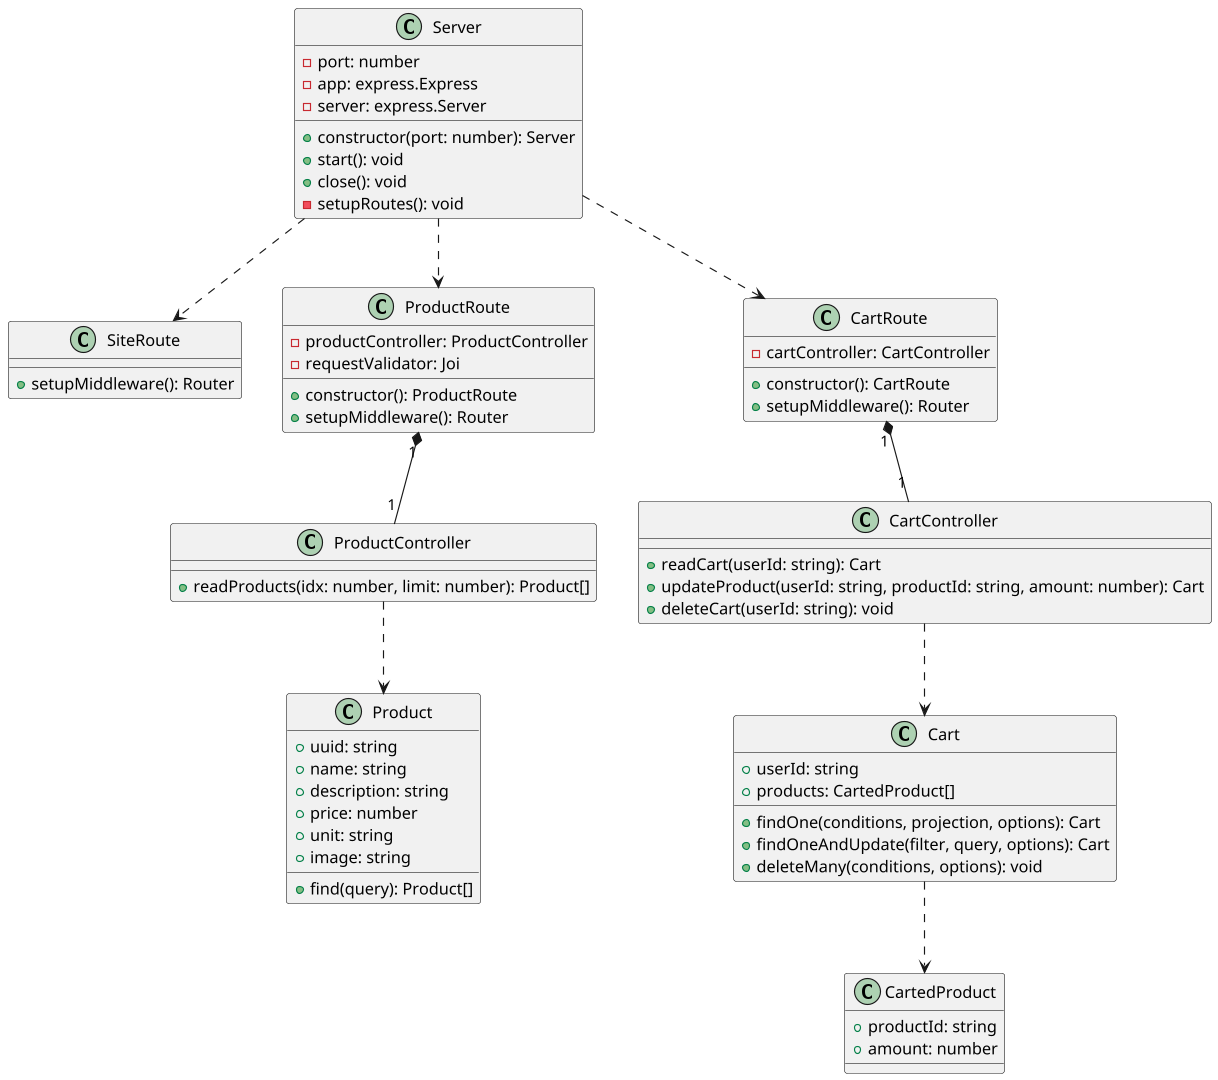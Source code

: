 @startuml class diagram
scale 1920*1080

' Classes
class Server {
  - port: number
  - app: express.Express
  - server: express.Server
  + constructor(port: number): Server
  + start(): void
  + close(): void
  - setupRoutes(): void
}
class SiteRoute {
  + setupMiddleware(): Router
}

' Classes - Product
class ProductRoute {
  - productController: ProductController
  - requestValidator: Joi
  + constructor(): ProductRoute
  + setupMiddleware(): Router
}
class ProductController {
  + readProducts(idx: number, limit: number): Product[]
}
class Product {
  + uuid: string
  + name: string
  + description: string
  + price: number
  + unit: string
  + image: string
  + find(query): Product[]
}

' Classes - Cart
class CartRoute {
  - cartController: CartController
  + constructor(): CartRoute
  + setupMiddleware(): Router
}
class CartController {
  + readCart(userId: string): Cart
  + updateProduct(userId: string, productId: string, amount: number): Cart
  + deleteCart(userId: string): void
}
class Cart {
  + userId: string
  + products: CartedProduct[]
  + findOne(conditions, projection, options): Cart
  + findOneAndUpdate(filter, query, options): Cart
  + deleteMany(conditions, options): void
}
class CartedProduct {
  + productId: string
  + amount: number
}

' Relationships from Server to routes
Server ..> ProductRoute
Server ..> CartRoute
Server ..> SiteRoute

' Relationships from routes to controllers
ProductRoute "1" *-- "1" ProductController
CartRoute "1" *-- "1" CartController

' Relationships from controllers to models
ProductController ..> Product
CartController ..> Cart

' Relationships between models
Cart ..> CartedProduct
@enduml
